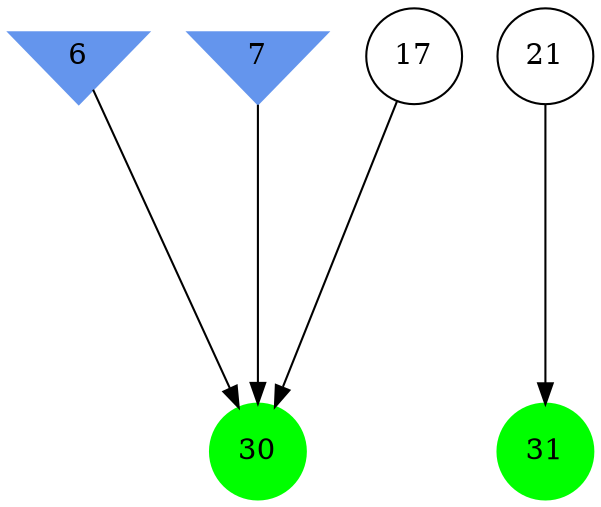 digraph brain {
	ranksep=2.0;
	6 [shape=invtriangle,style=filled,color=cornflowerblue];
	7 [shape=invtriangle,style=filled,color=cornflowerblue];
	17 [shape=circle,color=black];
	21 [shape=circle,color=black];
	30 [shape=circle,style=filled,color=green];
	31 [shape=circle,style=filled,color=green];
	17	->	30;
	6	->	30;
	7	->	30;
	21	->	31;
	{ rank=same; 6; 7; }
	{ rank=same; 17; 21; }
	{ rank=same; 30; 31; }
}
